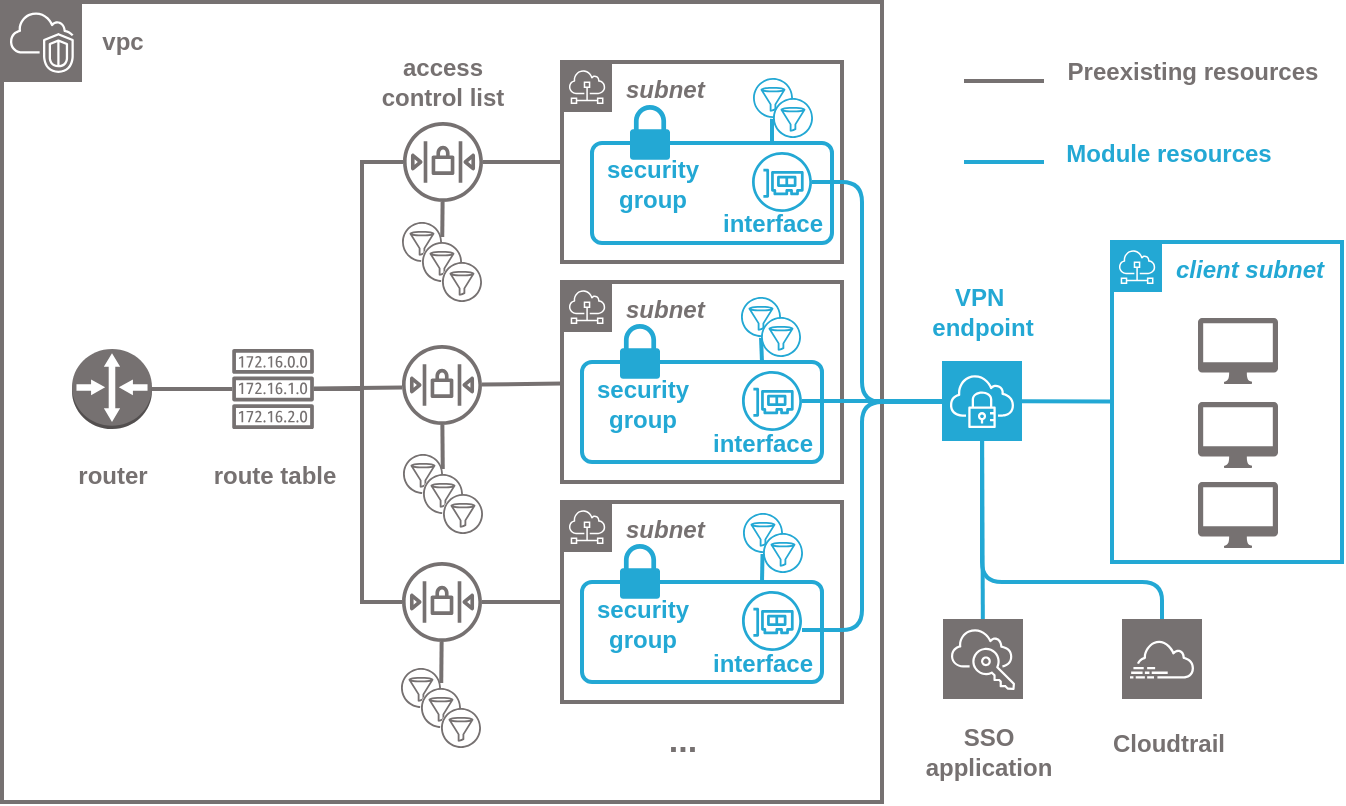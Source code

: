 <mxfile pages="1">
    <diagram id="4aA8682Oxr7YlsX3xrEW" name="Page-1">
        <mxGraphModel dx="808" dy="497" grid="1" gridSize="10" guides="1" tooltips="1" connect="1" arrows="1" fold="1" page="1" pageScale="1" pageWidth="827" pageHeight="1169" math="0" shadow="0">
            <root>
                <mxCell id="0"/>
                <mxCell id="1" parent="0"/>
                <mxCell id="asYjwT--wiLLLTKxJUm1-8" value="" style="rounded=0;whiteSpace=wrap;html=1;strokeColor=#767171;fillColor=none;gradientColor=none;strokeWidth=2;" parent="1" vertex="1">
                    <mxGeometry x="40" y="40" width="440" height="400" as="geometry"/>
                </mxCell>
                <mxCell id="asYjwT--wiLLLTKxJUm1-48" value="&lt;font&gt;&lt;b&gt;&lt;i&gt;subnet&lt;/i&gt;&lt;/b&gt;&lt;/font&gt;" style="outlineConnect=0;gradientColor=none;html=1;whiteSpace=wrap;fontSize=12;fontStyle=0;shape=mxgraph.aws4.group;grIcon=mxgraph.aws4.group_subnet;strokeColor=#767171;fillColor=none;verticalAlign=top;align=left;spacingLeft=30;fontColor=#767171;dashed=0;strokeWidth=2;labelBackgroundColor=none;" parent="1" vertex="1">
                    <mxGeometry x="320" y="290" width="140" height="100" as="geometry"/>
                </mxCell>
                <mxCell id="asYjwT--wiLLLTKxJUm1-61" value="" style="rounded=1;arcSize=10;strokeColor=#23A8D4;fillColor=none;gradientColor=none;strokeWidth=2;shadow=0;labelBackgroundColor=none;fontSize=17;fontColor=#FFCD2D;" parent="1" vertex="1">
                    <mxGeometry x="330" y="330" width="120" height="50" as="geometry"/>
                </mxCell>
                <mxCell id="asYjwT--wiLLLTKxJUm1-7" value="&lt;font&gt;&lt;b&gt;&lt;i&gt;subnet&lt;/i&gt;&lt;/b&gt;&lt;/font&gt;" style="outlineConnect=0;gradientColor=none;html=1;whiteSpace=wrap;fontSize=12;fontStyle=0;shape=mxgraph.aws4.group;grIcon=mxgraph.aws4.group_subnet;strokeColor=#767171;fillColor=none;verticalAlign=top;align=left;spacingLeft=30;fontColor=#767171;dashed=0;strokeWidth=2;labelBackgroundColor=none;" parent="1" vertex="1">
                    <mxGeometry x="320" y="70" width="140" height="100" as="geometry"/>
                </mxCell>
                <mxCell id="asYjwT--wiLLLTKxJUm1-3" value="" style="outlineConnect=0;fontColor=#232F3E;gradientColor=none;fillColor=#767171;strokeColor=none;dashed=0;verticalLabelPosition=bottom;verticalAlign=top;align=center;html=1;fontSize=12;fontStyle=0;aspect=fixed;pointerEvents=1;shape=mxgraph.aws4.network_access_control_list;" parent="1" vertex="1">
                    <mxGeometry x="240.5" y="100" width="40" height="40" as="geometry"/>
                </mxCell>
                <mxCell id="asYjwT--wiLLLTKxJUm1-4" value="" style="outlineConnect=0;fontColor=#232F3E;gradientColor=none;gradientDirection=north;fillColor=#767171;strokeColor=#ffffff;dashed=0;verticalLabelPosition=bottom;verticalAlign=top;align=center;html=1;fontSize=12;fontStyle=0;aspect=fixed;shape=mxgraph.aws4.resourceIcon;resIcon=mxgraph.aws4.vpc;" parent="1" vertex="1">
                    <mxGeometry x="40" y="40" width="40" height="40" as="geometry"/>
                </mxCell>
                <mxCell id="asYjwT--wiLLLTKxJUm1-22" style="edgeStyle=orthogonalEdgeStyle;rounded=0;orthogonalLoop=1;jettySize=auto;html=1;strokeColor=#767171;strokeWidth=2;fontSize=12;fontColor=#767171;endArrow=none;endFill=0;labelBackgroundColor=none;" parent="1" source="asYjwT--wiLLLTKxJUm1-9" target="asYjwT--wiLLLTKxJUm1-3" edge="1">
                    <mxGeometry relative="1" as="geometry">
                        <Array as="points">
                            <mxPoint x="220" y="233"/>
                            <mxPoint x="220" y="120"/>
                        </Array>
                    </mxGeometry>
                </mxCell>
                <mxCell id="asYjwT--wiLLLTKxJUm1-9" value="" style="outlineConnect=0;fontColor=#232F3E;gradientColor=none;fillColor=#767171;strokeColor=none;dashed=0;verticalLabelPosition=bottom;verticalAlign=top;align=center;html=1;fontSize=12;fontStyle=0;aspect=fixed;pointerEvents=1;shape=mxgraph.aws4.route_table;" parent="1" vertex="1">
                    <mxGeometry x="155" y="213.5" width="41.05" height="40" as="geometry"/>
                </mxCell>
                <mxCell id="asYjwT--wiLLLTKxJUm1-11" value="" style="outlineConnect=0;dashed=0;verticalLabelPosition=bottom;verticalAlign=top;align=center;html=1;shape=mxgraph.aws3.router;fillColor=#767171;gradientColor=none;strokeColor=#767171;" parent="1" vertex="1">
                    <mxGeometry x="75" y="213.5" width="40" height="40" as="geometry"/>
                </mxCell>
                <mxCell id="asYjwT--wiLLLTKxJUm1-12" value="" style="endArrow=none;html=1;entryX=1;entryY=0.5;entryDx=0;entryDy=0;entryPerimeter=0;strokeColor=#767171;strokeWidth=2;" parent="1" source="asYjwT--wiLLLTKxJUm1-9" target="asYjwT--wiLLLTKxJUm1-11" edge="1">
                    <mxGeometry width="50" height="50" relative="1" as="geometry">
                        <mxPoint x="95" y="463.5" as="sourcePoint"/>
                        <mxPoint x="145" y="413.5" as="targetPoint"/>
                    </mxGeometry>
                </mxCell>
                <mxCell id="asYjwT--wiLLLTKxJUm1-13" value="vpc" style="text;html=1;resizable=0;autosize=1;align=center;verticalAlign=middle;points=[];fillColor=none;strokeColor=none;rounded=0;fontColor=#767171;fontStyle=1" parent="1" vertex="1">
                    <mxGeometry x="85" y="50" width="30" height="20" as="geometry"/>
                </mxCell>
                <mxCell id="asYjwT--wiLLLTKxJUm1-14" value="router" style="text;html=1;resizable=0;autosize=1;align=center;verticalAlign=middle;points=[];fillColor=none;strokeColor=none;rounded=0;fontColor=#767171;fontStyle=1" parent="1" vertex="1">
                    <mxGeometry x="70" y="266.5" width="50" height="20" as="geometry"/>
                </mxCell>
                <mxCell id="asYjwT--wiLLLTKxJUm1-15" value="route table" style="text;html=1;resizable=0;autosize=1;align=center;verticalAlign=middle;points=[];fillColor=none;strokeColor=none;rounded=0;fontColor=#767171;fontStyle=1" parent="1" vertex="1">
                    <mxGeometry x="140.5" y="266.5" width="70" height="20" as="geometry"/>
                </mxCell>
                <mxCell id="asYjwT--wiLLLTKxJUm1-16" value="" style="endArrow=none;html=1;strokeColor=#767171;fontColor=#767171;fontSize=27;spacing=7;strokeWidth=2;" parent="1" edge="1">
                    <mxGeometry width="50" height="50" relative="1" as="geometry">
                        <mxPoint x="521" y="79.5" as="sourcePoint"/>
                        <mxPoint x="561" y="79.5" as="targetPoint"/>
                    </mxGeometry>
                </mxCell>
                <mxCell id="asYjwT--wiLLLTKxJUm1-17" value="" style="endArrow=none;html=1;strokeColor=#23A8D4;fontColor=#767171;fontSize=27;spacing=7;strokeWidth=2;" parent="1" edge="1">
                    <mxGeometry width="50" height="50" relative="1" as="geometry">
                        <mxPoint x="521" y="120" as="sourcePoint"/>
                        <mxPoint x="561" y="120" as="targetPoint"/>
                    </mxGeometry>
                </mxCell>
                <mxCell id="asYjwT--wiLLLTKxJUm1-18" value="&lt;font style=&quot;font-size: 12px&quot;&gt;Preexisting resources&lt;/font&gt;" style="text;html=1;resizable=0;autosize=1;align=center;verticalAlign=middle;points=[];fillColor=none;strokeColor=none;rounded=0;fontSize=12;fontColor=#767171;fontStyle=1" parent="1" vertex="1">
                    <mxGeometry x="570" y="65" width="130" height="20" as="geometry"/>
                </mxCell>
                <mxCell id="asYjwT--wiLLLTKxJUm1-19" value="&lt;font style=&quot;font-size: 12px&quot;&gt;Module resources&lt;/font&gt;" style="text;html=1;resizable=0;autosize=1;align=center;verticalAlign=middle;points=[];fillColor=none;strokeColor=none;rounded=0;fontSize=12;fontColor=#23A8D4;fontStyle=1" parent="1" vertex="1">
                    <mxGeometry x="568" y="106" width="110" height="20" as="geometry"/>
                </mxCell>
                <mxCell id="asYjwT--wiLLLTKxJUm1-20" value="access &lt;br&gt;control list" style="text;html=1;resizable=0;autosize=1;align=center;verticalAlign=middle;points=[];fillColor=none;strokeColor=none;rounded=0;fontColor=#767171;fontStyle=1;labelBackgroundColor=none;" parent="1" vertex="1">
                    <mxGeometry x="225" y="65" width="70" height="30" as="geometry"/>
                </mxCell>
                <mxCell id="asYjwT--wiLLLTKxJUm1-23" style="edgeStyle=orthogonalEdgeStyle;rounded=0;orthogonalLoop=1;jettySize=auto;html=1;strokeColor=#767171;strokeWidth=2;fontSize=12;fontColor=#767171;endArrow=none;endFill=0;" parent="1" source="asYjwT--wiLLLTKxJUm1-3" target="asYjwT--wiLLLTKxJUm1-7" edge="1">
                    <mxGeometry relative="1" as="geometry">
                        <mxPoint x="210.941" y="150" as="sourcePoint"/>
                        <mxPoint x="252" y="150" as="targetPoint"/>
                    </mxGeometry>
                </mxCell>
                <mxCell id="asYjwT--wiLLLTKxJUm1-47" value="&lt;font&gt;&lt;b&gt;&lt;i&gt;subnet&lt;/i&gt;&lt;/b&gt;&lt;/font&gt;" style="outlineConnect=0;gradientColor=none;html=1;whiteSpace=wrap;fontSize=12;fontStyle=0;shape=mxgraph.aws4.group;grIcon=mxgraph.aws4.group_subnet;strokeColor=#767171;fillColor=none;verticalAlign=top;align=left;spacingLeft=30;fontColor=#767171;dashed=0;strokeWidth=2;labelBackgroundColor=none;" parent="1" vertex="1">
                    <mxGeometry x="320" y="180" width="140" height="100" as="geometry"/>
                </mxCell>
                <mxCell id="asYjwT--wiLLLTKxJUm1-49" value="..." style="text;html=1;resizable=0;autosize=1;align=center;verticalAlign=middle;points=[];fillColor=none;strokeColor=none;rounded=0;labelBackgroundColor=none;fontSize=17;fontColor=#767171;fontStyle=1" parent="1" vertex="1">
                    <mxGeometry x="365" y="400" width="30" height="20" as="geometry"/>
                </mxCell>
                <mxCell id="asYjwT--wiLLLTKxJUm1-51" value="" style="outlineConnect=0;fontColor=#232F3E;gradientColor=none;gradientDirection=north;fillColor=#23A8D4;strokeColor=#ffffff;dashed=0;verticalLabelPosition=bottom;verticalAlign=top;align=center;html=1;fontSize=12;fontStyle=0;aspect=fixed;shape=mxgraph.aws4.resourceIcon;resIcon=mxgraph.aws4.client_vpn;labelBackgroundColor=none;" parent="1" vertex="1">
                    <mxGeometry x="510" y="219.5" width="40" height="40" as="geometry"/>
                </mxCell>
                <mxCell id="asYjwT--wiLLLTKxJUm1-52" value="&lt;font&gt;&lt;b&gt;&lt;i&gt;client subnet&lt;/i&gt;&lt;/b&gt;&lt;/font&gt;" style="outlineConnect=0;gradientColor=none;html=1;whiteSpace=wrap;fontSize=12;fontStyle=0;shape=mxgraph.aws4.group;grIcon=mxgraph.aws4.group_subnet;strokeColor=#23A8D4;fillColor=none;verticalAlign=top;align=left;spacingLeft=30;fontColor=#23A8D4;dashed=0;strokeWidth=2;labelBackgroundColor=none;" parent="1" vertex="1">
                    <mxGeometry x="595" y="160" width="115" height="160" as="geometry"/>
                </mxCell>
                <mxCell id="asYjwT--wiLLLTKxJUm1-58" value="" style="outlineConnect=0;fontColor=#232F3E;gradientColor=none;fillColor=#23A8D4;strokeColor=none;dashed=0;verticalLabelPosition=bottom;verticalAlign=top;align=center;html=1;fontSize=12;fontStyle=0;aspect=fixed;pointerEvents=1;shape=mxgraph.aws4.elastic_network_interface;shadow=0;labelBackgroundColor=none;" parent="1" vertex="1">
                    <mxGeometry x="410" y="334.5" width="30" height="30" as="geometry"/>
                </mxCell>
                <mxCell id="asYjwT--wiLLLTKxJUm1-63" value="" style="pointerEvents=1;shadow=0;dashed=0;html=1;strokeColor=none;labelPosition=center;verticalLabelPosition=bottom;verticalAlign=top;outlineConnect=0;align=center;shape=mxgraph.office.security.lock_protected;fillColor=#23A8D4;labelBackgroundColor=none;fontSize=17;fontColor=#FFCD2D;aspect=fixed;" parent="1" vertex="1">
                    <mxGeometry x="349" y="311" width="20" height="27.37" as="geometry"/>
                </mxCell>
                <mxCell id="asYjwT--wiLLLTKxJUm1-67" value="" style="endArrow=none;html=1;strokeColor=#23A8D4;fontColor=#767171;fontSize=27;spacing=7;strokeWidth=2;edgeStyle=orthogonalEdgeStyle;" parent="1" source="asYjwT--wiLLLTKxJUm1-58" target="asYjwT--wiLLLTKxJUm1-51" edge="1">
                    <mxGeometry width="50" height="50" relative="1" as="geometry">
                        <mxPoint x="531" y="130" as="sourcePoint"/>
                        <mxPoint x="571" y="130" as="targetPoint"/>
                        <Array as="points">
                            <mxPoint x="470" y="354"/>
                            <mxPoint x="470" y="240"/>
                        </Array>
                    </mxGeometry>
                </mxCell>
                <mxCell id="asYjwT--wiLLLTKxJUm1-69" value="" style="pointerEvents=1;shadow=0;dashed=0;html=1;strokeColor=none;fillColor=#767171;labelPosition=center;verticalLabelPosition=bottom;verticalAlign=top;outlineConnect=0;align=center;shape=mxgraph.office.devices.mac_client;labelBackgroundColor=none;fontSize=17;fontColor=#FFCD2D;" parent="1" vertex="1">
                    <mxGeometry x="638" y="198" width="40" height="33" as="geometry"/>
                </mxCell>
                <mxCell id="asYjwT--wiLLLTKxJUm1-70" value="" style="pointerEvents=1;shadow=0;dashed=0;html=1;strokeColor=none;fillColor=#767171;labelPosition=center;verticalLabelPosition=bottom;verticalAlign=top;outlineConnect=0;align=center;shape=mxgraph.office.devices.mac_client;labelBackgroundColor=none;fontSize=17;fontColor=#FFCD2D;" parent="1" vertex="1">
                    <mxGeometry x="638" y="240" width="40" height="33" as="geometry"/>
                </mxCell>
                <mxCell id="asYjwT--wiLLLTKxJUm1-71" value="" style="pointerEvents=1;shadow=0;dashed=0;html=1;strokeColor=none;fillColor=#767171;labelPosition=center;verticalLabelPosition=bottom;verticalAlign=top;outlineConnect=0;align=center;shape=mxgraph.office.devices.mac_client;labelBackgroundColor=none;fontSize=17;fontColor=#FFCD2D;" parent="1" vertex="1">
                    <mxGeometry x="638" y="280" width="40" height="33" as="geometry"/>
                </mxCell>
                <mxCell id="asYjwT--wiLLLTKxJUm1-72" value="" style="endArrow=none;html=1;strokeColor=#23A8D4;fontColor=#767171;fontSize=27;spacing=7;strokeWidth=2;" parent="1" source="asYjwT--wiLLLTKxJUm1-51" target="asYjwT--wiLLLTKxJUm1-52" edge="1">
                    <mxGeometry width="50" height="50" relative="1" as="geometry">
                        <mxPoint x="531" y="130" as="sourcePoint"/>
                        <mxPoint x="571" y="130" as="targetPoint"/>
                    </mxGeometry>
                </mxCell>
                <mxCell id="asYjwT--wiLLLTKxJUm1-74" value="" style="outlineConnect=0;fontColor=#232F3E;gradientColor=none;gradientDirection=north;fillColor=#767171;strokeColor=#ffffff;dashed=0;verticalLabelPosition=bottom;verticalAlign=top;align=center;html=1;fontSize=12;fontStyle=0;aspect=fixed;shape=mxgraph.aws4.resourceIcon;resIcon=mxgraph.aws4.single_sign_on;shadow=0;labelBackgroundColor=none;" parent="1" vertex="1">
                    <mxGeometry x="510.5" y="348.5" width="40" height="40" as="geometry"/>
                </mxCell>
                <mxCell id="asYjwT--wiLLLTKxJUm1-75" value="&lt;font style=&quot;font-size: 12px&quot;&gt;SSO &lt;br&gt;application&lt;/font&gt;" style="text;html=1;resizable=0;autosize=1;align=center;verticalAlign=middle;points=[];fillColor=none;strokeColor=none;rounded=0;fontSize=12;fontColor=#767171;fontStyle=1" parent="1" vertex="1">
                    <mxGeometry x="498" y="400" width="70" height="30" as="geometry"/>
                </mxCell>
                <mxCell id="asYjwT--wiLLLTKxJUm1-76" value="" style="endArrow=none;html=1;strokeColor=#23A8D4;fontColor=#767171;fontSize=27;spacing=7;strokeWidth=2;" parent="1" source="asYjwT--wiLLLTKxJUm1-74" target="asYjwT--wiLLLTKxJUm1-51" edge="1">
                    <mxGeometry width="50" height="50" relative="1" as="geometry">
                        <mxPoint x="560" y="249.582" as="sourcePoint"/>
                        <mxPoint x="605" y="249.765" as="targetPoint"/>
                    </mxGeometry>
                </mxCell>
                <mxCell id="asYjwT--wiLLLTKxJUm1-77" value="&lt;font style=&quot;font-size: 12px&quot;&gt;VPN&amp;nbsp;&lt;br&gt;endpoint&lt;br&gt;&lt;/font&gt;" style="text;html=1;resizable=0;autosize=1;align=center;verticalAlign=middle;points=[];fillColor=none;strokeColor=none;rounded=0;fontSize=12;fontColor=#23A8D4;fontStyle=1" parent="1" vertex="1">
                    <mxGeometry x="500" y="180" width="60" height="30" as="geometry"/>
                </mxCell>
                <mxCell id="asYjwT--wiLLLTKxJUm1-78" value="&lt;font style=&quot;font-size: 12px&quot;&gt;interface&lt;br&gt;&lt;/font&gt;" style="text;html=1;resizable=0;autosize=1;align=center;verticalAlign=middle;points=[];fillColor=none;strokeColor=none;rounded=0;fontSize=12;fontColor=#23A8D4;fontStyle=1" parent="1" vertex="1">
                    <mxGeometry x="390" y="360.5" width="60" height="20" as="geometry"/>
                </mxCell>
                <mxCell id="asYjwT--wiLLLTKxJUm1-79" value="&lt;font style=&quot;font-size: 12px&quot;&gt;security &lt;br&gt;group&lt;br&gt;&lt;/font&gt;" style="text;html=1;resizable=0;autosize=1;align=center;verticalAlign=middle;points=[];fillColor=none;strokeColor=none;rounded=0;fontSize=12;fontColor=#23A8D4;fontStyle=1" parent="1" vertex="1">
                    <mxGeometry x="330" y="335.5" width="60" height="30" as="geometry"/>
                </mxCell>
                <mxCell id="asYjwT--wiLLLTKxJUm1-105" value="" style="rounded=1;arcSize=10;strokeColor=#23A8D4;fillColor=none;gradientColor=none;strokeWidth=2;shadow=0;labelBackgroundColor=none;fontSize=17;fontColor=#FFCD2D;" parent="1" vertex="1">
                    <mxGeometry x="330" y="220" width="120" height="50" as="geometry"/>
                </mxCell>
                <mxCell id="asYjwT--wiLLLTKxJUm1-106" value="" style="outlineConnect=0;fontColor=#232F3E;gradientColor=none;fillColor=#23A8D4;strokeColor=none;dashed=0;verticalLabelPosition=bottom;verticalAlign=top;align=center;html=1;fontSize=12;fontStyle=0;aspect=fixed;pointerEvents=1;shape=mxgraph.aws4.elastic_network_interface;shadow=0;labelBackgroundColor=none;" parent="1" vertex="1">
                    <mxGeometry x="410" y="224.5" width="30" height="30" as="geometry"/>
                </mxCell>
                <mxCell id="asYjwT--wiLLLTKxJUm1-107" value="" style="pointerEvents=1;shadow=0;dashed=0;html=1;strokeColor=none;labelPosition=center;verticalLabelPosition=bottom;verticalAlign=top;outlineConnect=0;align=center;shape=mxgraph.office.security.lock_protected;fillColor=#23A8D4;labelBackgroundColor=none;fontSize=17;fontColor=#FFCD2D;aspect=fixed;" parent="1" vertex="1">
                    <mxGeometry x="349" y="201" width="20" height="27.37" as="geometry"/>
                </mxCell>
                <mxCell id="asYjwT--wiLLLTKxJUm1-108" value="&lt;font style=&quot;font-size: 12px&quot;&gt;interface&lt;br&gt;&lt;/font&gt;" style="text;html=1;resizable=0;autosize=1;align=center;verticalAlign=middle;points=[];fillColor=none;strokeColor=none;rounded=0;fontSize=12;fontColor=#23A8D4;fontStyle=1" parent="1" vertex="1">
                    <mxGeometry x="390" y="250.5" width="60" height="20" as="geometry"/>
                </mxCell>
                <mxCell id="asYjwT--wiLLLTKxJUm1-109" value="&lt;font style=&quot;font-size: 12px&quot;&gt;security &lt;br&gt;group&lt;br&gt;&lt;/font&gt;" style="text;html=1;resizable=0;autosize=1;align=center;verticalAlign=middle;points=[];fillColor=none;strokeColor=none;rounded=0;fontSize=12;fontColor=#23A8D4;fontStyle=1" parent="1" vertex="1">
                    <mxGeometry x="330" y="225.5" width="60" height="30" as="geometry"/>
                </mxCell>
                <mxCell id="asYjwT--wiLLLTKxJUm1-110" value="" style="rounded=1;arcSize=10;strokeColor=#23A8D4;fillColor=none;gradientColor=none;strokeWidth=2;shadow=0;labelBackgroundColor=none;fontSize=17;fontColor=#FFCD2D;" parent="1" vertex="1">
                    <mxGeometry x="335" y="110.5" width="120" height="50" as="geometry"/>
                </mxCell>
                <mxCell id="asYjwT--wiLLLTKxJUm1-111" value="" style="outlineConnect=0;fontColor=#232F3E;gradientColor=none;fillColor=#23A8D4;strokeColor=none;dashed=0;verticalLabelPosition=bottom;verticalAlign=top;align=center;html=1;fontSize=12;fontStyle=0;aspect=fixed;pointerEvents=1;shape=mxgraph.aws4.elastic_network_interface;shadow=0;labelBackgroundColor=none;" parent="1" vertex="1">
                    <mxGeometry x="415" y="115" width="30" height="30" as="geometry"/>
                </mxCell>
                <mxCell id="asYjwT--wiLLLTKxJUm1-112" value="" style="pointerEvents=1;shadow=0;dashed=0;html=1;strokeColor=none;labelPosition=center;verticalLabelPosition=bottom;verticalAlign=top;outlineConnect=0;align=center;shape=mxgraph.office.security.lock_protected;fillColor=#23A8D4;labelBackgroundColor=none;fontSize=17;fontColor=#FFCD2D;aspect=fixed;" parent="1" vertex="1">
                    <mxGeometry x="354" y="91.5" width="20" height="27.37" as="geometry"/>
                </mxCell>
                <mxCell id="asYjwT--wiLLLTKxJUm1-113" value="&lt;font style=&quot;font-size: 12px&quot;&gt;interface&lt;br&gt;&lt;/font&gt;" style="text;html=1;resizable=0;autosize=1;align=center;verticalAlign=middle;points=[];fillColor=none;strokeColor=none;rounded=0;fontSize=12;fontColor=#23A8D4;fontStyle=1" parent="1" vertex="1">
                    <mxGeometry x="395" y="141" width="60" height="20" as="geometry"/>
                </mxCell>
                <mxCell id="asYjwT--wiLLLTKxJUm1-114" value="&lt;font style=&quot;font-size: 12px&quot;&gt;security &lt;br&gt;group&lt;br&gt;&lt;/font&gt;" style="text;html=1;resizable=0;autosize=1;align=center;verticalAlign=middle;points=[];fillColor=none;strokeColor=none;rounded=0;fontSize=12;fontColor=#23A8D4;fontStyle=1" parent="1" vertex="1">
                    <mxGeometry x="335" y="116" width="60" height="30" as="geometry"/>
                </mxCell>
                <mxCell id="asYjwT--wiLLLTKxJUm1-115" value="" style="endArrow=none;html=1;strokeColor=#23A8D4;fontColor=#767171;fontSize=27;spacing=7;strokeWidth=2;edgeStyle=orthogonalEdgeStyle;" parent="1" source="asYjwT--wiLLLTKxJUm1-106" target="asYjwT--wiLLLTKxJUm1-51" edge="1">
                    <mxGeometry width="50" height="50" relative="1" as="geometry">
                        <mxPoint x="450" y="364" as="sourcePoint"/>
                        <mxPoint x="520" y="250" as="targetPoint"/>
                        <Array as="points">
                            <mxPoint x="490" y="240"/>
                            <mxPoint x="490" y="240"/>
                        </Array>
                    </mxGeometry>
                </mxCell>
                <mxCell id="asYjwT--wiLLLTKxJUm1-116" value="" style="endArrow=none;html=1;strokeColor=#23A8D4;fontColor=#767171;fontSize=27;spacing=7;strokeWidth=2;edgeStyle=orthogonalEdgeStyle;" parent="1" source="asYjwT--wiLLLTKxJUm1-111" target="asYjwT--wiLLLTKxJUm1-51" edge="1">
                    <mxGeometry width="50" height="50" relative="1" as="geometry">
                        <mxPoint x="450" y="364" as="sourcePoint"/>
                        <mxPoint x="520" y="250" as="targetPoint"/>
                        <Array as="points">
                            <mxPoint x="470" y="130"/>
                            <mxPoint x="470" y="240"/>
                        </Array>
                    </mxGeometry>
                </mxCell>
                <mxCell id="fDonSM83OGkTalOCIAJF-13" value="" style="outlineConnect=0;fontColor=#232F3E;gradientColor=none;fillColor=#767171;strokeColor=none;dashed=0;verticalLabelPosition=bottom;verticalAlign=top;align=center;html=1;fontSize=12;fontStyle=0;aspect=fixed;pointerEvents=1;shape=mxgraph.aws4.network_access_control_list;" parent="1" vertex="1">
                    <mxGeometry x="240" y="211.5" width="40" height="40" as="geometry"/>
                </mxCell>
                <mxCell id="fDonSM83OGkTalOCIAJF-14" value="" style="outlineConnect=0;fontColor=#232F3E;gradientColor=none;fillColor=#767171;strokeColor=none;dashed=0;verticalLabelPosition=bottom;verticalAlign=top;align=center;html=1;fontSize=12;fontStyle=0;aspect=fixed;pointerEvents=1;shape=mxgraph.aws4.network_access_control_list;" parent="1" vertex="1">
                    <mxGeometry x="240" y="320" width="40" height="40" as="geometry"/>
                </mxCell>
                <mxCell id="fDonSM83OGkTalOCIAJF-15" style="rounded=0;orthogonalLoop=1;jettySize=auto;html=1;strokeColor=#767171;strokeWidth=2;fontSize=12;fontColor=#767171;endArrow=none;endFill=0;" parent="1" source="fDonSM83OGkTalOCIAJF-13" target="asYjwT--wiLLLTKxJUm1-47" edge="1">
                    <mxGeometry relative="1" as="geometry">
                        <mxPoint x="290.5" y="130" as="sourcePoint"/>
                        <mxPoint x="330" y="130" as="targetPoint"/>
                    </mxGeometry>
                </mxCell>
                <mxCell id="fDonSM83OGkTalOCIAJF-16" style="rounded=0;orthogonalLoop=1;jettySize=auto;html=1;strokeColor=#767171;strokeWidth=2;fontSize=12;fontColor=#767171;endArrow=none;endFill=0;" parent="1" source="fDonSM83OGkTalOCIAJF-14" target="asYjwT--wiLLLTKxJUm1-48" edge="1">
                    <mxGeometry relative="1" as="geometry">
                        <mxPoint x="290" y="241.269" as="sourcePoint"/>
                        <mxPoint x="330" y="240.808" as="targetPoint"/>
                    </mxGeometry>
                </mxCell>
                <mxCell id="fDonSM83OGkTalOCIAJF-17" style="rounded=0;orthogonalLoop=1;jettySize=auto;html=1;strokeColor=#767171;strokeWidth=2;fontSize=12;fontColor=#767171;endArrow=none;endFill=0;labelBackgroundColor=none;edgeStyle=orthogonalEdgeStyle;" parent="1" source="asYjwT--wiLLLTKxJUm1-9" target="fDonSM83OGkTalOCIAJF-14" edge="1">
                    <mxGeometry relative="1" as="geometry">
                        <mxPoint x="205.941" y="243" as="sourcePoint"/>
                        <mxPoint x="250.5" y="130" as="targetPoint"/>
                        <Array as="points">
                            <mxPoint x="220" y="233"/>
                            <mxPoint x="220" y="340"/>
                        </Array>
                    </mxGeometry>
                </mxCell>
                <mxCell id="fDonSM83OGkTalOCIAJF-18" style="rounded=0;orthogonalLoop=1;jettySize=auto;html=1;strokeColor=#767171;strokeWidth=2;fontSize=12;fontColor=#767171;endArrow=none;endFill=0;labelBackgroundColor=none;" parent="1" source="asYjwT--wiLLLTKxJUm1-9" edge="1">
                    <mxGeometry relative="1" as="geometry">
                        <mxPoint x="205.941" y="244" as="sourcePoint"/>
                        <mxPoint x="240" y="232.737" as="targetPoint"/>
                    </mxGeometry>
                </mxCell>
                <mxCell id="fDonSM83OGkTalOCIAJF-19" value="" style="group" parent="1" vertex="1" connectable="0">
                    <mxGeometry x="237.5" y="147.5" width="45" height="45" as="geometry"/>
                </mxCell>
                <mxCell id="fDonSM83OGkTalOCIAJF-12" value="" style="group" parent="fDonSM83OGkTalOCIAJF-19" vertex="1" connectable="0">
                    <mxGeometry width="45" height="45" as="geometry"/>
                </mxCell>
                <mxCell id="fDonSM83OGkTalOCIAJF-4" value="" style="ellipse;whiteSpace=wrap;html=1;aspect=fixed;strokeColor=none;strokeWidth=2;fillColor=#FFFFFF;gradientColor=none;fontSize=12;fontColor=#FFCD2D;" parent="fDonSM83OGkTalOCIAJF-12" vertex="1">
                    <mxGeometry x="2" y="3" width="20" height="20" as="geometry"/>
                </mxCell>
                <mxCell id="fDonSM83OGkTalOCIAJF-5" value="" style="outlineConnect=0;fontColor=#767171;gradientColor=none;strokeColor=#767171;fillColor=none;dashed=0;verticalLabelPosition=bottom;verticalAlign=top;align=center;html=1;fontSize=12;fontStyle=1;aspect=fixed;shape=mxgraph.aws4.resourceIcon;resIcon=mxgraph.aws4.filtering_rule;strokeWidth=1;" parent="fDonSM83OGkTalOCIAJF-12" vertex="1">
                    <mxGeometry width="25" height="25" as="geometry"/>
                </mxCell>
                <mxCell id="fDonSM83OGkTalOCIAJF-8" value="" style="ellipse;whiteSpace=wrap;html=1;aspect=fixed;strokeColor=none;strokeWidth=2;fillColor=#FFFFFF;gradientColor=none;fontSize=12;fontColor=#FFCD2D;" parent="fDonSM83OGkTalOCIAJF-12" vertex="1">
                    <mxGeometry x="12" y="13" width="20" height="20" as="geometry"/>
                </mxCell>
                <mxCell id="fDonSM83OGkTalOCIAJF-9" value="" style="outlineConnect=0;fontColor=#767171;gradientColor=none;strokeColor=#767171;fillColor=none;dashed=0;verticalLabelPosition=bottom;verticalAlign=top;align=center;html=1;fontSize=12;fontStyle=1;aspect=fixed;shape=mxgraph.aws4.resourceIcon;resIcon=mxgraph.aws4.filtering_rule;strokeWidth=1;" parent="fDonSM83OGkTalOCIAJF-12" vertex="1">
                    <mxGeometry x="10" y="10" width="25" height="25" as="geometry"/>
                </mxCell>
                <mxCell id="fDonSM83OGkTalOCIAJF-10" value="" style="ellipse;whiteSpace=wrap;html=1;aspect=fixed;strokeColor=none;strokeWidth=2;fillColor=#FFFFFF;gradientColor=none;fontSize=12;fontColor=#FFCD2D;" parent="fDonSM83OGkTalOCIAJF-12" vertex="1">
                    <mxGeometry x="22" y="23" width="20" height="20" as="geometry"/>
                </mxCell>
                <mxCell id="fDonSM83OGkTalOCIAJF-11" value="" style="outlineConnect=0;fontColor=#767171;gradientColor=none;strokeColor=#767171;fillColor=none;dashed=0;verticalLabelPosition=bottom;verticalAlign=top;align=center;html=1;fontSize=12;fontStyle=1;aspect=fixed;shape=mxgraph.aws4.resourceIcon;resIcon=mxgraph.aws4.filtering_rule;strokeWidth=1;" parent="fDonSM83OGkTalOCIAJF-12" vertex="1">
                    <mxGeometry x="20" y="20" width="25" height="25" as="geometry"/>
                </mxCell>
                <mxCell id="fDonSM83OGkTalOCIAJF-20" value="" style="group" parent="1" vertex="1" connectable="0">
                    <mxGeometry x="238" y="263.5" width="45" height="45" as="geometry"/>
                </mxCell>
                <mxCell id="fDonSM83OGkTalOCIAJF-21" value="" style="group" parent="fDonSM83OGkTalOCIAJF-20" vertex="1" connectable="0">
                    <mxGeometry width="45" height="45" as="geometry"/>
                </mxCell>
                <mxCell id="fDonSM83OGkTalOCIAJF-22" value="" style="ellipse;whiteSpace=wrap;html=1;aspect=fixed;strokeColor=none;strokeWidth=2;fillColor=#FFFFFF;gradientColor=none;fontSize=12;fontColor=#FFCD2D;" parent="fDonSM83OGkTalOCIAJF-21" vertex="1">
                    <mxGeometry x="2" y="3" width="20" height="20" as="geometry"/>
                </mxCell>
                <mxCell id="fDonSM83OGkTalOCIAJF-23" value="" style="outlineConnect=0;fontColor=#767171;gradientColor=none;strokeColor=#767171;fillColor=none;dashed=0;verticalLabelPosition=bottom;verticalAlign=top;align=center;html=1;fontSize=12;fontStyle=1;aspect=fixed;shape=mxgraph.aws4.resourceIcon;resIcon=mxgraph.aws4.filtering_rule;strokeWidth=1;" parent="fDonSM83OGkTalOCIAJF-21" vertex="1">
                    <mxGeometry width="25" height="25" as="geometry"/>
                </mxCell>
                <mxCell id="fDonSM83OGkTalOCIAJF-24" value="" style="ellipse;whiteSpace=wrap;html=1;aspect=fixed;strokeColor=none;strokeWidth=2;fillColor=#FFFFFF;gradientColor=none;fontSize=12;fontColor=#FFCD2D;" parent="fDonSM83OGkTalOCIAJF-21" vertex="1">
                    <mxGeometry x="12" y="13" width="20" height="20" as="geometry"/>
                </mxCell>
                <mxCell id="fDonSM83OGkTalOCIAJF-25" value="" style="outlineConnect=0;fontColor=#767171;gradientColor=none;strokeColor=#767171;fillColor=none;dashed=0;verticalLabelPosition=bottom;verticalAlign=top;align=center;html=1;fontSize=12;fontStyle=1;aspect=fixed;shape=mxgraph.aws4.resourceIcon;resIcon=mxgraph.aws4.filtering_rule;strokeWidth=1;" parent="fDonSM83OGkTalOCIAJF-21" vertex="1">
                    <mxGeometry x="10" y="10" width="25" height="25" as="geometry"/>
                </mxCell>
                <mxCell id="fDonSM83OGkTalOCIAJF-26" value="" style="ellipse;whiteSpace=wrap;html=1;aspect=fixed;strokeColor=none;strokeWidth=2;fillColor=#FFFFFF;gradientColor=none;fontSize=12;fontColor=#FFCD2D;" parent="fDonSM83OGkTalOCIAJF-21" vertex="1">
                    <mxGeometry x="22" y="23" width="20" height="20" as="geometry"/>
                </mxCell>
                <mxCell id="fDonSM83OGkTalOCIAJF-27" value="" style="outlineConnect=0;fontColor=#767171;gradientColor=none;strokeColor=#767171;fillColor=none;dashed=0;verticalLabelPosition=bottom;verticalAlign=top;align=center;html=1;fontSize=12;fontStyle=1;aspect=fixed;shape=mxgraph.aws4.resourceIcon;resIcon=mxgraph.aws4.filtering_rule;strokeWidth=1;" parent="fDonSM83OGkTalOCIAJF-21" vertex="1">
                    <mxGeometry x="20" y="20" width="25" height="25" as="geometry"/>
                </mxCell>
                <mxCell id="fDonSM83OGkTalOCIAJF-28" value="" style="group" parent="1" vertex="1" connectable="0">
                    <mxGeometry x="237" y="370.5" width="45" height="45" as="geometry"/>
                </mxCell>
                <mxCell id="fDonSM83OGkTalOCIAJF-29" value="" style="group" parent="fDonSM83OGkTalOCIAJF-28" vertex="1" connectable="0">
                    <mxGeometry width="45" height="45" as="geometry"/>
                </mxCell>
                <mxCell id="fDonSM83OGkTalOCIAJF-30" value="" style="ellipse;whiteSpace=wrap;html=1;aspect=fixed;strokeColor=none;strokeWidth=2;fillColor=#FFFFFF;gradientColor=none;fontSize=12;fontColor=#FFCD2D;" parent="fDonSM83OGkTalOCIAJF-29" vertex="1">
                    <mxGeometry x="2" y="3" width="20" height="20" as="geometry"/>
                </mxCell>
                <mxCell id="fDonSM83OGkTalOCIAJF-31" value="" style="outlineConnect=0;fontColor=#767171;gradientColor=none;strokeColor=#767171;fillColor=none;dashed=0;verticalLabelPosition=bottom;verticalAlign=top;align=center;html=1;fontSize=12;fontStyle=1;aspect=fixed;shape=mxgraph.aws4.resourceIcon;resIcon=mxgraph.aws4.filtering_rule;strokeWidth=1;" parent="fDonSM83OGkTalOCIAJF-29" vertex="1">
                    <mxGeometry width="25" height="25" as="geometry"/>
                </mxCell>
                <mxCell id="fDonSM83OGkTalOCIAJF-32" value="" style="ellipse;whiteSpace=wrap;html=1;aspect=fixed;strokeColor=none;strokeWidth=2;fillColor=#FFFFFF;gradientColor=none;fontSize=12;fontColor=#FFCD2D;" parent="fDonSM83OGkTalOCIAJF-29" vertex="1">
                    <mxGeometry x="12" y="13" width="20" height="20" as="geometry"/>
                </mxCell>
                <mxCell id="fDonSM83OGkTalOCIAJF-33" value="" style="outlineConnect=0;fontColor=#767171;gradientColor=none;strokeColor=#767171;fillColor=none;dashed=0;verticalLabelPosition=bottom;verticalAlign=top;align=center;html=1;fontSize=12;fontStyle=1;aspect=fixed;shape=mxgraph.aws4.resourceIcon;resIcon=mxgraph.aws4.filtering_rule;strokeWidth=1;" parent="fDonSM83OGkTalOCIAJF-29" vertex="1">
                    <mxGeometry x="10" y="10" width="25" height="25" as="geometry"/>
                </mxCell>
                <mxCell id="fDonSM83OGkTalOCIAJF-34" value="" style="ellipse;whiteSpace=wrap;html=1;aspect=fixed;strokeColor=none;strokeWidth=2;fillColor=#FFFFFF;gradientColor=none;fontSize=12;fontColor=#FFCD2D;" parent="fDonSM83OGkTalOCIAJF-29" vertex="1">
                    <mxGeometry x="22" y="23" width="20" height="20" as="geometry"/>
                </mxCell>
                <mxCell id="fDonSM83OGkTalOCIAJF-35" value="" style="outlineConnect=0;fontColor=#767171;gradientColor=none;strokeColor=#767171;fillColor=none;dashed=0;verticalLabelPosition=bottom;verticalAlign=top;align=center;html=1;fontSize=12;fontStyle=1;aspect=fixed;shape=mxgraph.aws4.resourceIcon;resIcon=mxgraph.aws4.filtering_rule;strokeWidth=1;" parent="fDonSM83OGkTalOCIAJF-29" vertex="1">
                    <mxGeometry x="20" y="20" width="25" height="25" as="geometry"/>
                </mxCell>
                <mxCell id="fDonSM83OGkTalOCIAJF-36" style="rounded=0;orthogonalLoop=1;jettySize=auto;html=1;strokeColor=#767171;strokeWidth=2;fontSize=12;fontColor=#767171;endArrow=none;endFill=0;labelBackgroundColor=none;" parent="1" source="fDonSM83OGkTalOCIAJF-9" target="asYjwT--wiLLLTKxJUm1-3" edge="1">
                    <mxGeometry relative="1" as="geometry">
                        <mxPoint x="205.941" y="243" as="sourcePoint"/>
                        <mxPoint x="250.5" y="130" as="targetPoint"/>
                    </mxGeometry>
                </mxCell>
                <mxCell id="fDonSM83OGkTalOCIAJF-37" style="rounded=0;orthogonalLoop=1;jettySize=auto;html=1;strokeColor=#767171;strokeWidth=2;fontSize=12;fontColor=#767171;endArrow=none;endFill=0;labelBackgroundColor=none;" parent="1" source="fDonSM83OGkTalOCIAJF-25" target="fDonSM83OGkTalOCIAJF-13" edge="1">
                    <mxGeometry relative="1" as="geometry">
                        <mxPoint x="270.125" y="167.5" as="sourcePoint"/>
                        <mxPoint x="270.3" y="150" as="targetPoint"/>
                    </mxGeometry>
                </mxCell>
                <mxCell id="fDonSM83OGkTalOCIAJF-38" style="rounded=0;orthogonalLoop=1;jettySize=auto;html=1;strokeColor=#767171;strokeWidth=2;fontSize=12;fontColor=#767171;endArrow=none;endFill=0;labelBackgroundColor=none;" parent="1" source="fDonSM83OGkTalOCIAJF-33" target="fDonSM83OGkTalOCIAJF-14" edge="1">
                    <mxGeometry relative="1" as="geometry">
                        <mxPoint x="270.385" y="283.5" as="sourcePoint"/>
                        <mxPoint x="270.183" y="261.5" as="targetPoint"/>
                    </mxGeometry>
                </mxCell>
                <mxCell id="fDonSM83OGkTalOCIAJF-64" value="" style="endArrow=none;html=1;strokeColor=#23A8D4;fontColor=#767171;fontSize=27;spacing=7;strokeWidth=2;entryX=0.75;entryY=0;entryDx=0;entryDy=0;" parent="1" target="asYjwT--wiLLLTKxJUm1-110" edge="1">
                    <mxGeometry width="50" height="50" relative="1" as="geometry">
                        <mxPoint x="425" y="96" as="sourcePoint"/>
                        <mxPoint x="571" y="130" as="targetPoint"/>
                    </mxGeometry>
                </mxCell>
                <mxCell id="fDonSM83OGkTalOCIAJF-67" value="" style="endArrow=none;html=1;strokeColor=#23A8D4;fontColor=#767171;fontSize=27;spacing=7;strokeWidth=2;exitX=0.75;exitY=0;exitDx=0;exitDy=0;" parent="1" source="asYjwT--wiLLLTKxJUm1-105" edge="1">
                    <mxGeometry width="50" height="50" relative="1" as="geometry">
                        <mxPoint x="531" y="130" as="sourcePoint"/>
                        <mxPoint x="419.5" y="207.5" as="targetPoint"/>
                    </mxGeometry>
                </mxCell>
                <mxCell id="fDonSM83OGkTalOCIAJF-68" value="" style="endArrow=none;html=1;strokeColor=#23A8D4;fontColor=#767171;fontSize=27;spacing=7;strokeWidth=2;exitX=0.75;exitY=0;exitDx=0;exitDy=0;" parent="1" source="asYjwT--wiLLLTKxJUm1-61" edge="1">
                    <mxGeometry width="50" height="50" relative="1" as="geometry">
                        <mxPoint x="430" y="230" as="sourcePoint"/>
                        <mxPoint x="420.264" y="316" as="targetPoint"/>
                    </mxGeometry>
                </mxCell>
                <mxCell id="fDonSM83OGkTalOCIAJF-69" value="" style="outlineConnect=0;fontColor=#232F3E;gradientColor=none;gradientDirection=north;fillColor=#767171;strokeColor=#ffffff;dashed=0;verticalLabelPosition=bottom;verticalAlign=top;align=center;html=1;fontSize=12;fontStyle=0;aspect=fixed;shape=mxgraph.aws4.resourceIcon;resIcon=mxgraph.aws4.cloudtrail;shadow=0;labelBackgroundColor=none;" parent="1" vertex="1">
                    <mxGeometry x="600" y="348.5" width="40" height="40" as="geometry"/>
                </mxCell>
                <mxCell id="fDonSM83OGkTalOCIAJF-70" value="Cloudtrail" style="text;html=1;resizable=0;autosize=1;align=center;verticalAlign=middle;points=[];fillColor=none;strokeColor=none;rounded=0;fontSize=12;fontColor=#767171;fontStyle=1" parent="1" vertex="1">
                    <mxGeometry x="588" y="400.5" width="70" height="20" as="geometry"/>
                </mxCell>
                <mxCell id="fDonSM83OGkTalOCIAJF-73" value="" style="endArrow=none;html=1;strokeColor=#23A8D4;fontColor=#767171;fontSize=27;spacing=7;strokeWidth=2;edgeStyle=orthogonalEdgeStyle;" parent="1" source="fDonSM83OGkTalOCIAJF-69" target="asYjwT--wiLLLTKxJUm1-51" edge="1">
                    <mxGeometry width="50" height="50" relative="1" as="geometry">
                        <mxPoint x="542.112" y="358.5" as="sourcePoint"/>
                        <mxPoint x="540.388" y="269.5" as="targetPoint"/>
                        <Array as="points">
                            <mxPoint x="620" y="330"/>
                            <mxPoint x="530" y="330"/>
                        </Array>
                    </mxGeometry>
                </mxCell>
                <mxCell id="12" value="" style="group" vertex="1" connectable="0" parent="1">
                    <mxGeometry x="413" y="75.5" width="35" height="35" as="geometry"/>
                </mxCell>
                <mxCell id="3" value="" style="group" vertex="1" connectable="0" parent="12">
                    <mxGeometry width="25" height="25" as="geometry"/>
                </mxCell>
                <mxCell id="4" value="" style="ellipse;whiteSpace=wrap;html=1;aspect=fixed;strokeColor=none;strokeWidth=2;fillColor=#FFFFFF;gradientColor=none;fontSize=12;fontColor=#FFCD2D;" vertex="1" parent="3">
                    <mxGeometry x="3" y="3" width="20" height="20" as="geometry"/>
                </mxCell>
                <mxCell id="5" value="" style="outlineConnect=0;fontColor=#FFCD2D;gradientColor=none;strokeColor=#23A8D4;fillColor=none;dashed=0;verticalLabelPosition=bottom;verticalAlign=top;align=center;html=1;fontSize=12;fontStyle=1;aspect=fixed;shape=mxgraph.aws4.resourceIcon;resIcon=mxgraph.aws4.filtering_rule;strokeWidth=1;" vertex="1" parent="3">
                    <mxGeometry width="25" height="25" as="geometry"/>
                </mxCell>
                <mxCell id="6" value="" style="group" vertex="1" connectable="0" parent="12">
                    <mxGeometry x="10" y="10" width="25" height="25" as="geometry"/>
                </mxCell>
                <mxCell id="7" value="" style="ellipse;whiteSpace=wrap;html=1;aspect=fixed;strokeColor=none;strokeWidth=2;fillColor=#FFFFFF;gradientColor=none;fontSize=12;fontColor=#FFCD2D;" vertex="1" parent="6">
                    <mxGeometry x="3" y="3" width="20" height="20" as="geometry"/>
                </mxCell>
                <mxCell id="8" value="" style="outlineConnect=0;fontColor=#FFCD2D;gradientColor=none;strokeColor=#23A8D4;fillColor=none;dashed=0;verticalLabelPosition=bottom;verticalAlign=top;align=center;html=1;fontSize=12;fontStyle=1;aspect=fixed;shape=mxgraph.aws4.resourceIcon;resIcon=mxgraph.aws4.filtering_rule;strokeWidth=1;" vertex="1" parent="6">
                    <mxGeometry width="25" height="25" as="geometry"/>
                </mxCell>
                <mxCell id="13" value="" style="group" vertex="1" connectable="0" parent="1">
                    <mxGeometry x="407" y="185" width="35" height="35" as="geometry"/>
                </mxCell>
                <mxCell id="14" value="" style="group" vertex="1" connectable="0" parent="13">
                    <mxGeometry width="25" height="25" as="geometry"/>
                </mxCell>
                <mxCell id="15" value="" style="ellipse;whiteSpace=wrap;html=1;aspect=fixed;strokeColor=none;strokeWidth=2;fillColor=#FFFFFF;gradientColor=none;fontSize=12;fontColor=#FFCD2D;" vertex="1" parent="14">
                    <mxGeometry x="3" y="3" width="20" height="20" as="geometry"/>
                </mxCell>
                <mxCell id="16" value="" style="outlineConnect=0;fontColor=#FFCD2D;gradientColor=none;strokeColor=#23A8D4;fillColor=none;dashed=0;verticalLabelPosition=bottom;verticalAlign=top;align=center;html=1;fontSize=12;fontStyle=1;aspect=fixed;shape=mxgraph.aws4.resourceIcon;resIcon=mxgraph.aws4.filtering_rule;strokeWidth=1;" vertex="1" parent="14">
                    <mxGeometry width="25" height="25" as="geometry"/>
                </mxCell>
                <mxCell id="17" value="" style="group" vertex="1" connectable="0" parent="13">
                    <mxGeometry x="10" y="10" width="25" height="25" as="geometry"/>
                </mxCell>
                <mxCell id="18" value="" style="ellipse;whiteSpace=wrap;html=1;aspect=fixed;strokeColor=none;strokeWidth=2;fillColor=#FFFFFF;gradientColor=none;fontSize=12;fontColor=#FFCD2D;" vertex="1" parent="17">
                    <mxGeometry x="3" y="3" width="20" height="20" as="geometry"/>
                </mxCell>
                <mxCell id="19" value="" style="outlineConnect=0;fontColor=#FFCD2D;gradientColor=none;strokeColor=#23A8D4;fillColor=none;dashed=0;verticalLabelPosition=bottom;verticalAlign=top;align=center;html=1;fontSize=12;fontStyle=1;aspect=fixed;shape=mxgraph.aws4.resourceIcon;resIcon=mxgraph.aws4.filtering_rule;strokeWidth=1;" vertex="1" parent="17">
                    <mxGeometry width="25" height="25" as="geometry"/>
                </mxCell>
                <mxCell id="20" value="" style="group" vertex="1" connectable="0" parent="1">
                    <mxGeometry x="408" y="293" width="35" height="35" as="geometry"/>
                </mxCell>
                <mxCell id="21" value="" style="group" vertex="1" connectable="0" parent="20">
                    <mxGeometry width="25" height="25" as="geometry"/>
                </mxCell>
                <mxCell id="22" value="" style="ellipse;whiteSpace=wrap;html=1;aspect=fixed;strokeColor=none;strokeWidth=2;fillColor=#FFFFFF;gradientColor=none;fontSize=12;fontColor=#FFCD2D;" vertex="1" parent="21">
                    <mxGeometry x="3" y="3" width="20" height="20" as="geometry"/>
                </mxCell>
                <mxCell id="23" value="" style="outlineConnect=0;fontColor=#FFCD2D;gradientColor=none;strokeColor=#23A8D4;fillColor=none;dashed=0;verticalLabelPosition=bottom;verticalAlign=top;align=center;html=1;fontSize=12;fontStyle=1;aspect=fixed;shape=mxgraph.aws4.resourceIcon;resIcon=mxgraph.aws4.filtering_rule;strokeWidth=1;" vertex="1" parent="21">
                    <mxGeometry width="25" height="25" as="geometry"/>
                </mxCell>
                <mxCell id="24" value="" style="group" vertex="1" connectable="0" parent="20">
                    <mxGeometry x="10" y="10" width="25" height="25" as="geometry"/>
                </mxCell>
                <mxCell id="25" value="" style="ellipse;whiteSpace=wrap;html=1;aspect=fixed;strokeColor=none;strokeWidth=2;fillColor=#FFFFFF;gradientColor=none;fontSize=12;fontColor=#FFCD2D;" vertex="1" parent="24">
                    <mxGeometry x="3" y="3" width="20" height="20" as="geometry"/>
                </mxCell>
                <mxCell id="26" value="" style="outlineConnect=0;fontColor=#FFCD2D;gradientColor=none;strokeColor=#23A8D4;fillColor=none;dashed=0;verticalLabelPosition=bottom;verticalAlign=top;align=center;html=1;fontSize=12;fontStyle=1;aspect=fixed;shape=mxgraph.aws4.resourceIcon;resIcon=mxgraph.aws4.filtering_rule;strokeWidth=1;" vertex="1" parent="24">
                    <mxGeometry width="25" height="25" as="geometry"/>
                </mxCell>
            </root>
        </mxGraphModel>
    </diagram>
</mxfile>